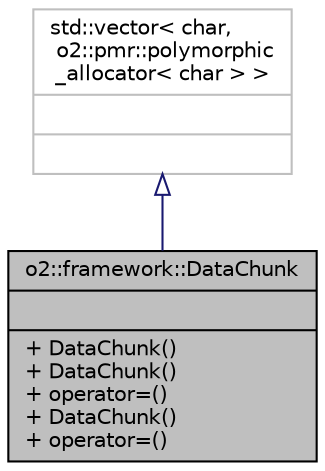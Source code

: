 digraph "o2::framework::DataChunk"
{
 // INTERACTIVE_SVG=YES
  bgcolor="transparent";
  edge [fontname="Helvetica",fontsize="10",labelfontname="Helvetica",labelfontsize="10"];
  node [fontname="Helvetica",fontsize="10",shape=record];
  Node1 [label="{o2::framework::DataChunk\n||+ DataChunk()\l+ DataChunk()\l+ operator=()\l+ DataChunk()\l+ operator=()\l}",height=0.2,width=0.4,color="black", fillcolor="grey75", style="filled", fontcolor="black"];
  Node2 -> Node1 [dir="back",color="midnightblue",fontsize="10",style="solid",arrowtail="onormal",fontname="Helvetica"];
  Node2 [label="{std::vector\< char,\l o2::pmr::polymorphic\l_allocator\< char \> \>\n||}",height=0.2,width=0.4,color="grey75"];
}
